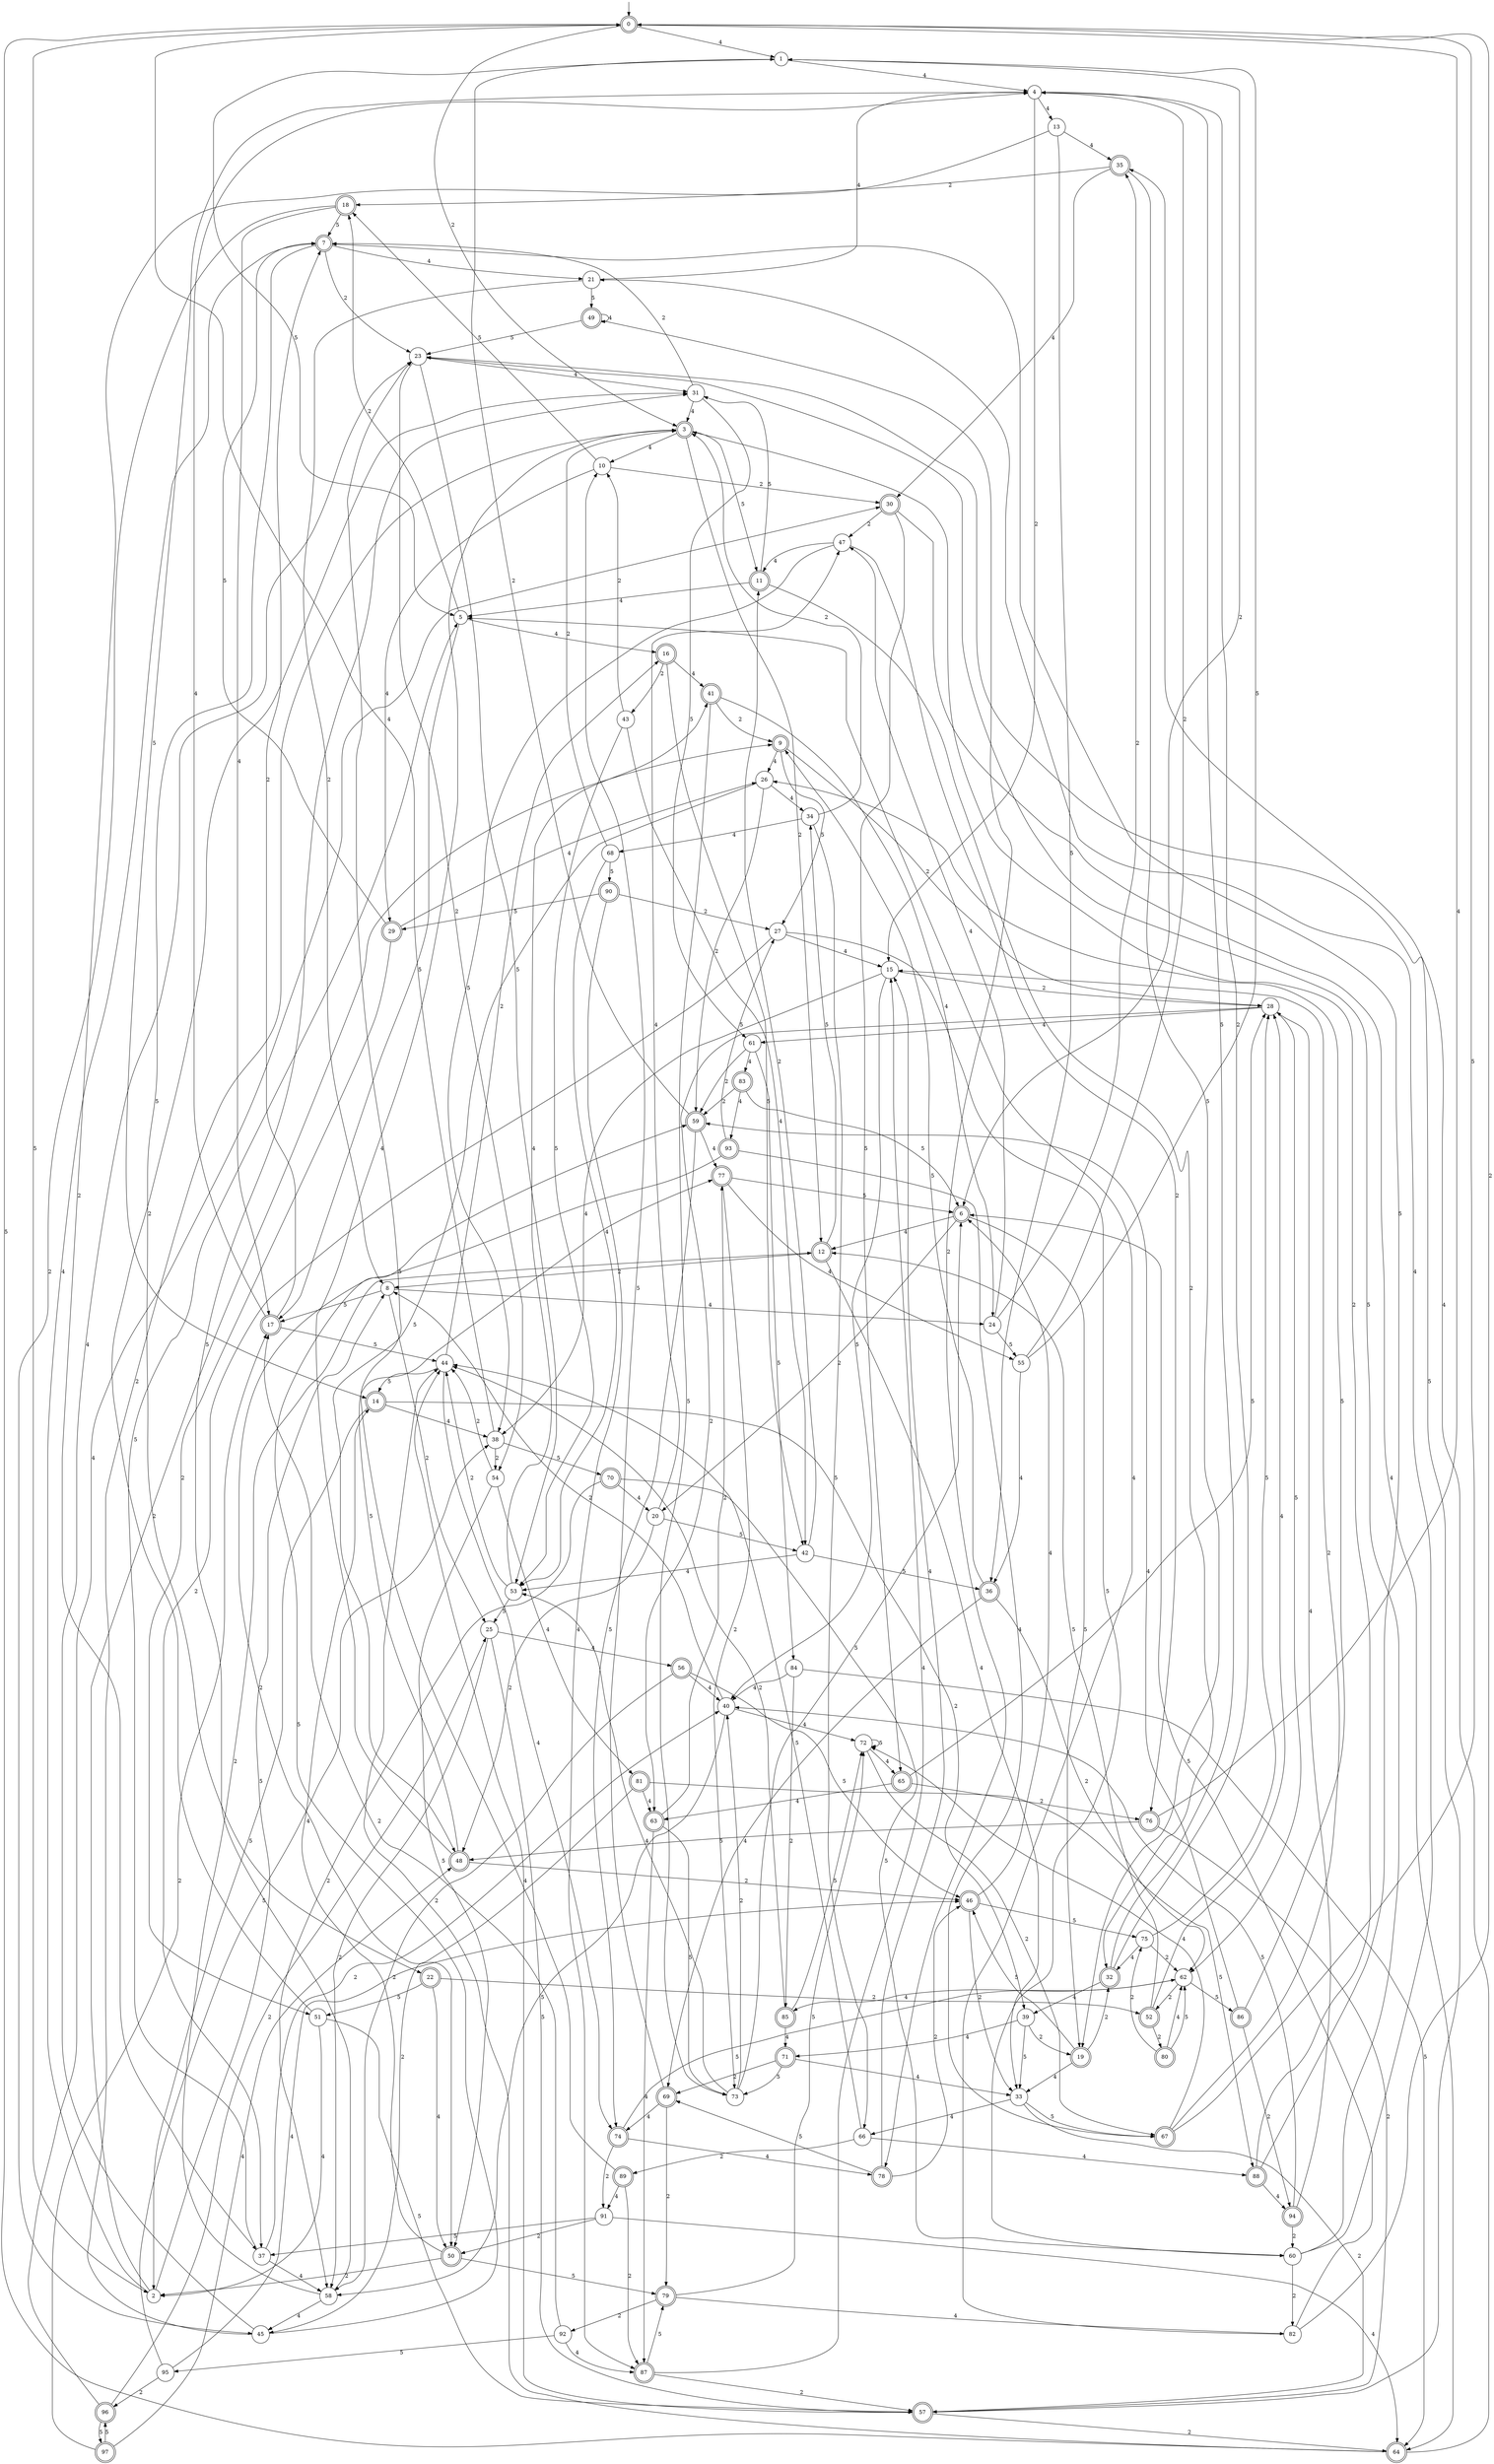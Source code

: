 digraph g {

	s0 [shape="doublecircle" label="0"];
	s1 [shape="circle" label="1"];
	s2 [shape="circle" label="2"];
	s3 [shape="doublecircle" label="3"];
	s4 [shape="circle" label="4"];
	s5 [shape="circle" label="5"];
	s6 [shape="doublecircle" label="6"];
	s7 [shape="doublecircle" label="7"];
	s8 [shape="circle" label="8"];
	s9 [shape="doublecircle" label="9"];
	s10 [shape="circle" label="10"];
	s11 [shape="doublecircle" label="11"];
	s12 [shape="doublecircle" label="12"];
	s13 [shape="circle" label="13"];
	s14 [shape="doublecircle" label="14"];
	s15 [shape="circle" label="15"];
	s16 [shape="doublecircle" label="16"];
	s17 [shape="doublecircle" label="17"];
	s18 [shape="doublecircle" label="18"];
	s19 [shape="doublecircle" label="19"];
	s20 [shape="circle" label="20"];
	s21 [shape="circle" label="21"];
	s22 [shape="doublecircle" label="22"];
	s23 [shape="circle" label="23"];
	s24 [shape="circle" label="24"];
	s25 [shape="circle" label="25"];
	s26 [shape="circle" label="26"];
	s27 [shape="circle" label="27"];
	s28 [shape="circle" label="28"];
	s29 [shape="doublecircle" label="29"];
	s30 [shape="doublecircle" label="30"];
	s31 [shape="circle" label="31"];
	s32 [shape="doublecircle" label="32"];
	s33 [shape="circle" label="33"];
	s34 [shape="circle" label="34"];
	s35 [shape="doublecircle" label="35"];
	s36 [shape="doublecircle" label="36"];
	s37 [shape="circle" label="37"];
	s38 [shape="circle" label="38"];
	s39 [shape="circle" label="39"];
	s40 [shape="circle" label="40"];
	s41 [shape="doublecircle" label="41"];
	s42 [shape="circle" label="42"];
	s43 [shape="circle" label="43"];
	s44 [shape="circle" label="44"];
	s45 [shape="circle" label="45"];
	s46 [shape="doublecircle" label="46"];
	s47 [shape="circle" label="47"];
	s48 [shape="doublecircle" label="48"];
	s49 [shape="doublecircle" label="49"];
	s50 [shape="doublecircle" label="50"];
	s51 [shape="circle" label="51"];
	s52 [shape="doublecircle" label="52"];
	s53 [shape="circle" label="53"];
	s54 [shape="circle" label="54"];
	s55 [shape="circle" label="55"];
	s56 [shape="doublecircle" label="56"];
	s57 [shape="doublecircle" label="57"];
	s58 [shape="circle" label="58"];
	s59 [shape="doublecircle" label="59"];
	s60 [shape="circle" label="60"];
	s61 [shape="circle" label="61"];
	s62 [shape="circle" label="62"];
	s63 [shape="doublecircle" label="63"];
	s64 [shape="doublecircle" label="64"];
	s65 [shape="doublecircle" label="65"];
	s66 [shape="circle" label="66"];
	s67 [shape="doublecircle" label="67"];
	s68 [shape="circle" label="68"];
	s69 [shape="doublecircle" label="69"];
	s70 [shape="doublecircle" label="70"];
	s71 [shape="doublecircle" label="71"];
	s72 [shape="circle" label="72"];
	s73 [shape="circle" label="73"];
	s74 [shape="doublecircle" label="74"];
	s75 [shape="circle" label="75"];
	s76 [shape="doublecircle" label="76"];
	s77 [shape="doublecircle" label="77"];
	s78 [shape="doublecircle" label="78"];
	s79 [shape="doublecircle" label="79"];
	s80 [shape="doublecircle" label="80"];
	s81 [shape="doublecircle" label="81"];
	s82 [shape="circle" label="82"];
	s83 [shape="doublecircle" label="83"];
	s84 [shape="circle" label="84"];
	s85 [shape="doublecircle" label="85"];
	s86 [shape="doublecircle" label="86"];
	s87 [shape="doublecircle" label="87"];
	s88 [shape="doublecircle" label="88"];
	s89 [shape="doublecircle" label="89"];
	s90 [shape="doublecircle" label="90"];
	s91 [shape="circle" label="91"];
	s92 [shape="circle" label="92"];
	s93 [shape="doublecircle" label="93"];
	s94 [shape="doublecircle" label="94"];
	s95 [shape="circle" label="95"];
	s96 [shape="doublecircle" label="96"];
	s97 [shape="doublecircle" label="97"];
	s0 -> s1 [label="4"];
	s0 -> s2 [label="5"];
	s0 -> s3 [label="2"];
	s1 -> s4 [label="4"];
	s1 -> s5 [label="5"];
	s1 -> s6 [label="2"];
	s2 -> s7 [label="4"];
	s2 -> s8 [label="5"];
	s2 -> s9 [label="2"];
	s3 -> s10 [label="4"];
	s3 -> s11 [label="5"];
	s3 -> s12 [label="2"];
	s4 -> s13 [label="4"];
	s4 -> s14 [label="5"];
	s4 -> s15 [label="2"];
	s5 -> s16 [label="4"];
	s5 -> s17 [label="5"];
	s5 -> s18 [label="2"];
	s6 -> s12 [label="4"];
	s6 -> s19 [label="5"];
	s6 -> s20 [label="2"];
	s7 -> s21 [label="4"];
	s7 -> s22 [label="5"];
	s7 -> s23 [label="2"];
	s8 -> s24 [label="4"];
	s8 -> s17 [label="5"];
	s8 -> s25 [label="2"];
	s9 -> s26 [label="4"];
	s9 -> s27 [label="5"];
	s9 -> s28 [label="2"];
	s10 -> s29 [label="4"];
	s10 -> s18 [label="5"];
	s10 -> s30 [label="2"];
	s11 -> s5 [label="4"];
	s11 -> s31 [label="5"];
	s11 -> s32 [label="2"];
	s12 -> s33 [label="4"];
	s12 -> s34 [label="5"];
	s12 -> s8 [label="2"];
	s13 -> s35 [label="4"];
	s13 -> s36 [label="5"];
	s13 -> s37 [label="2"];
	s14 -> s38 [label="4"];
	s14 -> s2 [label="5"];
	s14 -> s39 [label="2"];
	s15 -> s38 [label="4"];
	s15 -> s40 [label="5"];
	s15 -> s28 [label="2"];
	s16 -> s41 [label="4"];
	s16 -> s42 [label="5"];
	s16 -> s43 [label="2"];
	s17 -> s4 [label="4"];
	s17 -> s44 [label="5"];
	s17 -> s7 [label="2"];
	s18 -> s17 [label="4"];
	s18 -> s7 [label="5"];
	s18 -> s45 [label="2"];
	s19 -> s33 [label="4"];
	s19 -> s46 [label="5"];
	s19 -> s32 [label="2"];
	s20 -> s47 [label="4"];
	s20 -> s42 [label="5"];
	s20 -> s48 [label="2"];
	s21 -> s4 [label="4"];
	s21 -> s49 [label="5"];
	s21 -> s8 [label="2"];
	s22 -> s50 [label="4"];
	s22 -> s51 [label="5"];
	s22 -> s52 [label="2"];
	s23 -> s31 [label="4"];
	s23 -> s53 [label="5"];
	s23 -> s54 [label="2"];
	s24 -> s47 [label="4"];
	s24 -> s55 [label="5"];
	s24 -> s35 [label="2"];
	s25 -> s56 [label="4"];
	s25 -> s57 [label="5"];
	s25 -> s58 [label="2"];
	s26 -> s34 [label="4"];
	s26 -> s48 [label="5"];
	s26 -> s59 [label="2"];
	s27 -> s15 [label="4"];
	s27 -> s60 [label="5"];
	s27 -> s37 [label="2"];
	s28 -> s61 [label="4"];
	s28 -> s62 [label="5"];
	s28 -> s63 [label="2"];
	s29 -> s26 [label="4"];
	s29 -> s7 [label="5"];
	s29 -> s51 [label="2"];
	s30 -> s64 [label="4"];
	s30 -> s65 [label="5"];
	s30 -> s47 [label="2"];
	s31 -> s3 [label="4"];
	s31 -> s61 [label="5"];
	s31 -> s7 [label="2"];
	s32 -> s39 [label="4"];
	s32 -> s4 [label="5"];
	s32 -> s4 [label="2"];
	s33 -> s66 [label="4"];
	s33 -> s67 [label="5"];
	s33 -> s57 [label="2"];
	s34 -> s68 [label="4"];
	s34 -> s66 [label="5"];
	s34 -> s3 [label="2"];
	s35 -> s30 [label="4"];
	s35 -> s19 [label="5"];
	s35 -> s18 [label="2"];
	s36 -> s69 [label="4"];
	s36 -> s9 [label="5"];
	s36 -> s62 [label="2"];
	s37 -> s58 [label="4"];
	s37 -> s5 [label="5"];
	s37 -> s40 [label="2"];
	s38 -> s0 [label="4"];
	s38 -> s70 [label="5"];
	s38 -> s54 [label="2"];
	s39 -> s71 [label="4"];
	s39 -> s33 [label="5"];
	s39 -> s19 [label="2"];
	s40 -> s72 [label="4"];
	s40 -> s58 [label="5"];
	s40 -> s8 [label="2"];
	s41 -> s24 [label="4"];
	s41 -> s73 [label="5"];
	s41 -> s9 [label="2"];
	s42 -> s53 [label="4"];
	s42 -> s36 [label="5"];
	s42 -> s11 [label="2"];
	s43 -> s42 [label="4"];
	s43 -> s53 [label="5"];
	s43 -> s10 [label="2"];
	s44 -> s74 [label="4"];
	s44 -> s14 [label="5"];
	s44 -> s16 [label="2"];
	s45 -> s23 [label="4"];
	s45 -> s59 [label="5"];
	s45 -> s3 [label="2"];
	s46 -> s6 [label="4"];
	s46 -> s75 [label="5"];
	s46 -> s33 [label="2"];
	s47 -> s11 [label="4"];
	s47 -> s38 [label="5"];
	s47 -> s76 [label="2"];
	s48 -> s3 [label="4"];
	s48 -> s77 [label="5"];
	s48 -> s46 [label="2"];
	s49 -> s49 [label="4"];
	s49 -> s23 [label="5"];
	s49 -> s78 [label="2"];
	s50 -> s14 [label="4"];
	s50 -> s79 [label="5"];
	s50 -> s2 [label="2"];
	s51 -> s2 [label="4"];
	s51 -> s57 [label="5"];
	s51 -> s31 [label="2"];
	s52 -> s28 [label="4"];
	s52 -> s12 [label="5"];
	s52 -> s80 [label="2"];
	s53 -> s41 [label="4"];
	s53 -> s25 [label="5"];
	s53 -> s44 [label="2"];
	s54 -> s81 [label="4"];
	s54 -> s50 [label="5"];
	s54 -> s44 [label="2"];
	s55 -> s36 [label="4"];
	s55 -> s1 [label="5"];
	s55 -> s4 [label="2"];
	s56 -> s40 [label="4"];
	s56 -> s46 [label="5"];
	s56 -> s58 [label="2"];
	s57 -> s44 [label="4"];
	s57 -> s23 [label="5"];
	s57 -> s64 [label="2"];
	s58 -> s45 [label="4"];
	s58 -> s31 [label="5"];
	s58 -> s12 [label="2"];
	s59 -> s77 [label="4"];
	s59 -> s74 [label="5"];
	s59 -> s1 [label="2"];
	s60 -> s21 [label="4"];
	s60 -> s23 [label="5"];
	s60 -> s82 [label="2"];
	s61 -> s83 [label="4"];
	s61 -> s84 [label="5"];
	s61 -> s59 [label="2"];
	s62 -> s85 [label="4"];
	s62 -> s86 [label="5"];
	s62 -> s52 [label="2"];
	s63 -> s87 [label="4"];
	s63 -> s73 [label="5"];
	s63 -> s77 [label="2"];
	s64 -> s35 [label="4"];
	s64 -> s0 [label="5"];
	s64 -> s44 [label="2"];
	s65 -> s63 [label="4"];
	s65 -> s28 [label="5"];
	s65 -> s76 [label="2"];
	s66 -> s88 [label="4"];
	s66 -> s44 [label="5"];
	s66 -> s89 [label="2"];
	s67 -> s72 [label="4"];
	s67 -> s0 [label="5"];
	s67 -> s15 [label="2"];
	s68 -> s53 [label="4"];
	s68 -> s90 [label="5"];
	s68 -> s3 [label="2"];
	s69 -> s74 [label="4"];
	s69 -> s10 [label="5"];
	s69 -> s79 [label="2"];
	s70 -> s20 [label="4"];
	s70 -> s60 [label="5"];
	s70 -> s58 [label="2"];
	s71 -> s33 [label="4"];
	s71 -> s73 [label="5"];
	s71 -> s69 [label="2"];
	s72 -> s65 [label="4"];
	s72 -> s72 [label="5"];
	s72 -> s67 [label="2"];
	s73 -> s53 [label="4"];
	s73 -> s6 [label="5"];
	s73 -> s40 [label="2"];
	s74 -> s78 [label="4"];
	s74 -> s62 [label="5"];
	s74 -> s91 [label="2"];
	s75 -> s32 [label="4"];
	s75 -> s28 [label="5"];
	s75 -> s62 [label="2"];
	s76 -> s0 [label="4"];
	s76 -> s48 [label="5"];
	s76 -> s57 [label="2"];
	s77 -> s55 [label="4"];
	s77 -> s6 [label="5"];
	s77 -> s73 [label="2"];
	s78 -> s15 [label="4"];
	s78 -> s69 [label="5"];
	s78 -> s46 [label="2"];
	s79 -> s82 [label="4"];
	s79 -> s72 [label="5"];
	s79 -> s92 [label="2"];
	s80 -> s62 [label="4"];
	s80 -> s62 [label="5"];
	s80 -> s75 [label="2"];
	s81 -> s63 [label="4"];
	s81 -> s88 [label="5"];
	s81 -> s45 [label="2"];
	s82 -> s5 [label="4"];
	s82 -> s6 [label="5"];
	s82 -> s0 [label="2"];
	s83 -> s93 [label="4"];
	s83 -> s6 [label="5"];
	s83 -> s59 [label="2"];
	s84 -> s40 [label="4"];
	s84 -> s64 [label="5"];
	s84 -> s85 [label="2"];
	s85 -> s71 [label="4"];
	s85 -> s72 [label="5"];
	s85 -> s44 [label="2"];
	s86 -> s59 [label="4"];
	s86 -> s26 [label="5"];
	s86 -> s94 [label="2"];
	s87 -> s15 [label="4"];
	s87 -> s79 [label="5"];
	s87 -> s57 [label="2"];
	s88 -> s94 [label="4"];
	s88 -> s7 [label="5"];
	s88 -> s3 [label="2"];
	s89 -> s91 [label="4"];
	s89 -> s23 [label="5"];
	s89 -> s87 [label="2"];
	s90 -> s87 [label="4"];
	s90 -> s29 [label="5"];
	s90 -> s27 [label="2"];
	s91 -> s64 [label="4"];
	s91 -> s37 [label="5"];
	s91 -> s50 [label="2"];
	s92 -> s87 [label="4"];
	s92 -> s95 [label="5"];
	s92 -> s17 [label="2"];
	s93 -> s67 [label="4"];
	s93 -> s27 [label="5"];
	s93 -> s50 [label="2"];
	s94 -> s28 [label="4"];
	s94 -> s40 [label="5"];
	s94 -> s60 [label="2"];
	s95 -> s46 [label="4"];
	s95 -> s38 [label="5"];
	s95 -> s96 [label="2"];
	s96 -> s30 [label="4"];
	s96 -> s97 [label="5"];
	s96 -> s25 [label="2"];
	s97 -> s48 [label="4"];
	s97 -> s96 [label="5"];
	s97 -> s17 [label="2"];

__start0 [label="" shape="none" width="0" height="0"];
__start0 -> s0;

}

